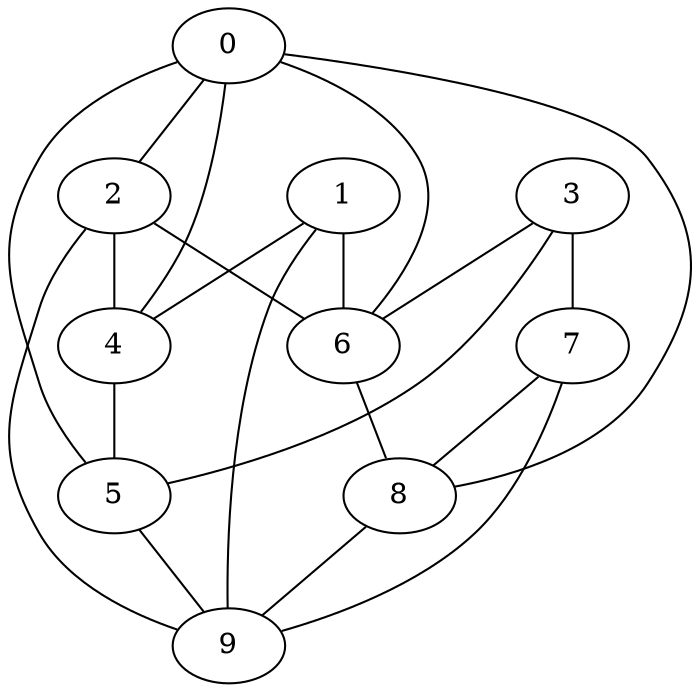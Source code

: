 strict graph "" {
	0 -- 2;
	0 -- 4;
	0 -- 5;
	0 -- 6;
	0 -- 8;
	1 -- 4;
	1 -- 6;
	1 -- 9;
	2 -- 4;
	2 -- 6;
	2 -- 9;
	3 -- 5;
	3 -- 6;
	3 -- 7;
	4 -- 5;
	5 -- 9;
	6 -- 8;
	7 -- 8;
	7 -- 9;
	8 -- 9;
}
